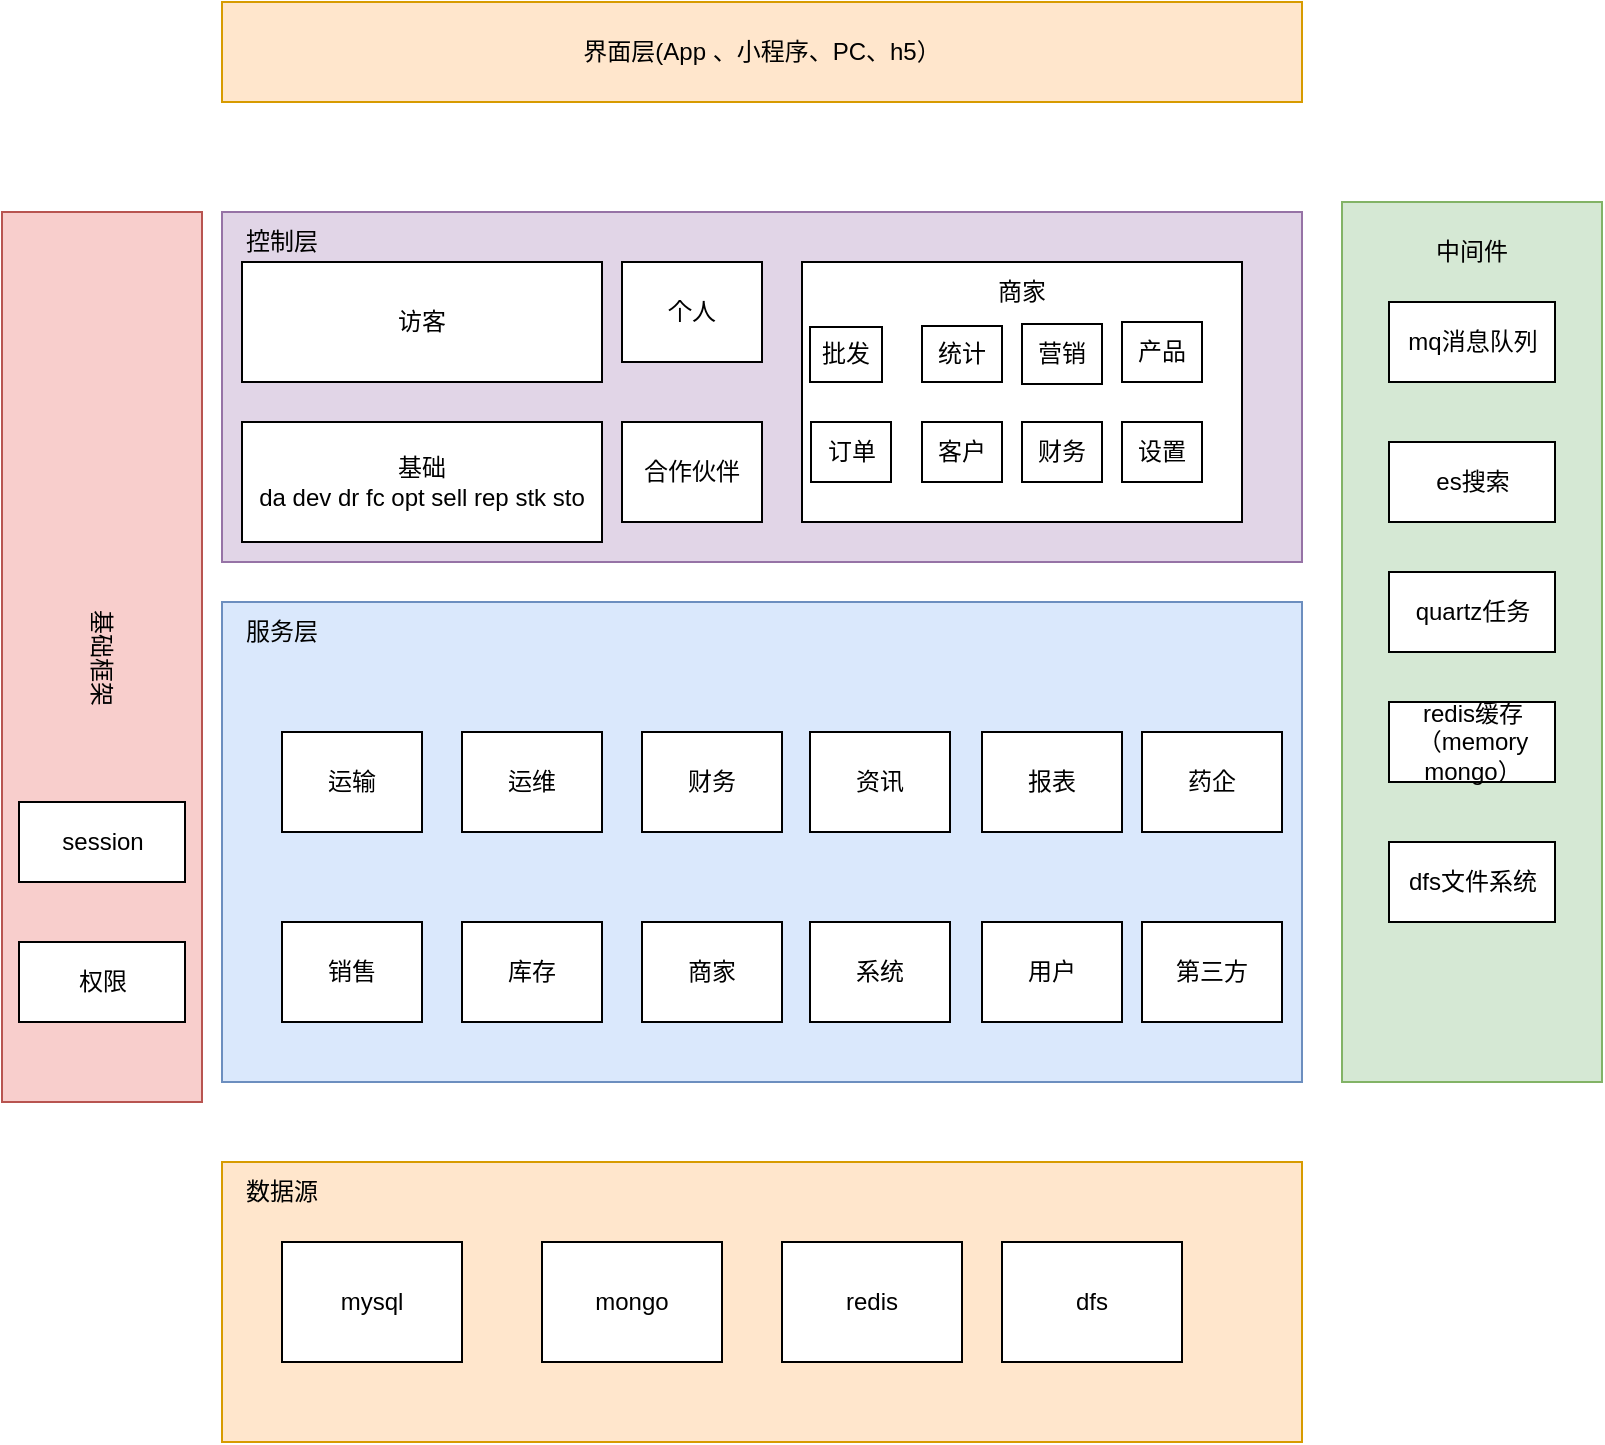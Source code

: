 <mxfile version="21.3.2" type="github">
  <diagram name="第 1 页" id="o9Ei0PC76Jg45LqllU9U">
    <mxGraphModel dx="1044" dy="841" grid="1" gridSize="10" guides="1" tooltips="1" connect="1" arrows="1" fold="1" page="1" pageScale="1" pageWidth="827" pageHeight="1169" math="0" shadow="0">
      <root>
        <mxCell id="0" />
        <mxCell id="1" parent="0" />
        <mxCell id="GNhCBHddAeiy44cL_EDV-12" value="基础框架" style="rounded=0;whiteSpace=wrap;html=1;rotation=90;fillColor=#f8cecc;strokeColor=#b85450;" vertex="1" parent="1">
          <mxGeometry x="-162.5" y="327.5" width="445" height="100" as="geometry" />
        </mxCell>
        <mxCell id="5oRvASKhfjeJxALJtjsc-1" value="界面层(App 、小程序、PC、h5）" style="rounded=0;whiteSpace=wrap;html=1;fillColor=#ffe6cc;strokeColor=#d79b00;" parent="1" vertex="1">
          <mxGeometry x="120" y="50" width="540" height="50" as="geometry" />
        </mxCell>
        <mxCell id="5oRvASKhfjeJxALJtjsc-2" value="" style="rounded=0;whiteSpace=wrap;html=1;fillColor=#d5e8d4;strokeColor=#82b366;" parent="1" vertex="1">
          <mxGeometry x="680" y="150" width="130" height="440" as="geometry" />
        </mxCell>
        <mxCell id="5oRvASKhfjeJxALJtjsc-3" value="中间件" style="text;html=1;strokeColor=none;fillColor=none;align=center;verticalAlign=middle;whiteSpace=wrap;rounded=0;" parent="1" vertex="1">
          <mxGeometry x="715" y="160" width="60" height="30" as="geometry" />
        </mxCell>
        <mxCell id="5oRvASKhfjeJxALJtjsc-4" value="mq消息队列" style="rounded=0;whiteSpace=wrap;html=1;" parent="1" vertex="1">
          <mxGeometry x="703.5" y="200" width="83" height="40" as="geometry" />
        </mxCell>
        <mxCell id="5oRvASKhfjeJxALJtjsc-5" value="es搜索" style="rounded=0;whiteSpace=wrap;html=1;" parent="1" vertex="1">
          <mxGeometry x="703.5" y="270" width="83" height="40" as="geometry" />
        </mxCell>
        <mxCell id="5oRvASKhfjeJxALJtjsc-6" value="quartz任务" style="rounded=0;whiteSpace=wrap;html=1;" parent="1" vertex="1">
          <mxGeometry x="703.5" y="335" width="83" height="40" as="geometry" />
        </mxCell>
        <mxCell id="5oRvASKhfjeJxALJtjsc-7" value="" style="rounded=0;whiteSpace=wrap;html=1;fillColor=#ffe6cc;strokeColor=#d79b00;" parent="1" vertex="1">
          <mxGeometry x="120" y="630" width="540" height="140" as="geometry" />
        </mxCell>
        <mxCell id="5oRvASKhfjeJxALJtjsc-8" value="mysql" style="rounded=0;whiteSpace=wrap;html=1;" parent="1" vertex="1">
          <mxGeometry x="150" y="670" width="90" height="60" as="geometry" />
        </mxCell>
        <mxCell id="5oRvASKhfjeJxALJtjsc-10" value="redis缓存（memory mongo）" style="rounded=0;whiteSpace=wrap;html=1;" parent="1" vertex="1">
          <mxGeometry x="703.5" y="400" width="83" height="40" as="geometry" />
        </mxCell>
        <mxCell id="5oRvASKhfjeJxALJtjsc-11" value="session" style="rounded=0;whiteSpace=wrap;html=1;" parent="1" vertex="1">
          <mxGeometry x="18.5" y="450" width="83" height="40" as="geometry" />
        </mxCell>
        <mxCell id="5oRvASKhfjeJxALJtjsc-12" value="mongo" style="rounded=0;whiteSpace=wrap;html=1;" parent="1" vertex="1">
          <mxGeometry x="280" y="670" width="90" height="60" as="geometry" />
        </mxCell>
        <mxCell id="5oRvASKhfjeJxALJtjsc-13" value="redis" style="rounded=0;whiteSpace=wrap;html=1;" parent="1" vertex="1">
          <mxGeometry x="400" y="670" width="90" height="60" as="geometry" />
        </mxCell>
        <mxCell id="5oRvASKhfjeJxALJtjsc-14" value="dfs文件系统" style="rounded=0;whiteSpace=wrap;html=1;" parent="1" vertex="1">
          <mxGeometry x="703.5" y="470" width="83" height="40" as="geometry" />
        </mxCell>
        <mxCell id="5oRvASKhfjeJxALJtjsc-15" value="数据源" style="text;html=1;strokeColor=none;fillColor=none;align=center;verticalAlign=middle;whiteSpace=wrap;rounded=0;" parent="1" vertex="1">
          <mxGeometry x="120" y="630" width="60" height="30" as="geometry" />
        </mxCell>
        <mxCell id="5oRvASKhfjeJxALJtjsc-16" value="dfs" style="rounded=0;whiteSpace=wrap;html=1;" parent="1" vertex="1">
          <mxGeometry x="510" y="670" width="90" height="60" as="geometry" />
        </mxCell>
        <mxCell id="5oRvASKhfjeJxALJtjsc-17" value="" style="rounded=0;whiteSpace=wrap;html=1;fillColor=#e1d5e7;strokeColor=#9673a6;" parent="1" vertex="1">
          <mxGeometry x="120" y="155" width="540" height="175" as="geometry" />
        </mxCell>
        <mxCell id="5oRvASKhfjeJxALJtjsc-18" value="" style="rounded=0;whiteSpace=wrap;html=1;fillColor=#dae8fc;strokeColor=#6c8ebf;" parent="1" vertex="1">
          <mxGeometry x="120" y="350" width="540" height="240" as="geometry" />
        </mxCell>
        <mxCell id="5oRvASKhfjeJxALJtjsc-19" value="服务层" style="text;html=1;strokeColor=none;fillColor=none;align=center;verticalAlign=middle;whiteSpace=wrap;rounded=0;" parent="1" vertex="1">
          <mxGeometry x="120" y="350" width="60" height="30" as="geometry" />
        </mxCell>
        <mxCell id="5oRvASKhfjeJxALJtjsc-20" value="运输" style="rounded=0;whiteSpace=wrap;html=1;" parent="1" vertex="1">
          <mxGeometry x="150" y="415" width="70" height="50" as="geometry" />
        </mxCell>
        <mxCell id="GNhCBHddAeiy44cL_EDV-1" value="运维" style="rounded=0;whiteSpace=wrap;html=1;" vertex="1" parent="1">
          <mxGeometry x="240" y="415" width="70" height="50" as="geometry" />
        </mxCell>
        <mxCell id="GNhCBHddAeiy44cL_EDV-2" value="财务" style="rounded=0;whiteSpace=wrap;html=1;" vertex="1" parent="1">
          <mxGeometry x="330" y="415" width="70" height="50" as="geometry" />
        </mxCell>
        <mxCell id="GNhCBHddAeiy44cL_EDV-3" value="资讯" style="rounded=0;whiteSpace=wrap;html=1;" vertex="1" parent="1">
          <mxGeometry x="414" y="415" width="70" height="50" as="geometry" />
        </mxCell>
        <mxCell id="GNhCBHddAeiy44cL_EDV-4" value="报表" style="rounded=0;whiteSpace=wrap;html=1;" vertex="1" parent="1">
          <mxGeometry x="500" y="415" width="70" height="50" as="geometry" />
        </mxCell>
        <mxCell id="GNhCBHddAeiy44cL_EDV-5" value="销售" style="rounded=0;whiteSpace=wrap;html=1;" vertex="1" parent="1">
          <mxGeometry x="150" y="510" width="70" height="50" as="geometry" />
        </mxCell>
        <mxCell id="GNhCBHddAeiy44cL_EDV-6" value="库存" style="rounded=0;whiteSpace=wrap;html=1;" vertex="1" parent="1">
          <mxGeometry x="240" y="510" width="70" height="50" as="geometry" />
        </mxCell>
        <mxCell id="GNhCBHddAeiy44cL_EDV-7" value="商家" style="rounded=0;whiteSpace=wrap;html=1;" vertex="1" parent="1">
          <mxGeometry x="330" y="510" width="70" height="50" as="geometry" />
        </mxCell>
        <mxCell id="GNhCBHddAeiy44cL_EDV-8" value="系统" style="rounded=0;whiteSpace=wrap;html=1;" vertex="1" parent="1">
          <mxGeometry x="414" y="510" width="70" height="50" as="geometry" />
        </mxCell>
        <mxCell id="GNhCBHddAeiy44cL_EDV-9" value="用户" style="rounded=0;whiteSpace=wrap;html=1;" vertex="1" parent="1">
          <mxGeometry x="500" y="510" width="70" height="50" as="geometry" />
        </mxCell>
        <mxCell id="GNhCBHddAeiy44cL_EDV-10" value="药企" style="rounded=0;whiteSpace=wrap;html=1;" vertex="1" parent="1">
          <mxGeometry x="580" y="415" width="70" height="50" as="geometry" />
        </mxCell>
        <mxCell id="GNhCBHddAeiy44cL_EDV-11" value="第三方" style="rounded=0;whiteSpace=wrap;html=1;" vertex="1" parent="1">
          <mxGeometry x="580" y="510" width="70" height="50" as="geometry" />
        </mxCell>
        <mxCell id="GNhCBHddAeiy44cL_EDV-14" value="控制层" style="text;html=1;strokeColor=none;fillColor=none;align=center;verticalAlign=middle;whiteSpace=wrap;rounded=0;" vertex="1" parent="1">
          <mxGeometry x="120" y="155" width="60" height="30" as="geometry" />
        </mxCell>
        <mxCell id="GNhCBHddAeiy44cL_EDV-15" value="访客" style="rounded=0;whiteSpace=wrap;html=1;" vertex="1" parent="1">
          <mxGeometry x="130" y="180" width="180" height="60" as="geometry" />
        </mxCell>
        <mxCell id="GNhCBHddAeiy44cL_EDV-16" value="合作伙伴" style="rounded=0;whiteSpace=wrap;html=1;" vertex="1" parent="1">
          <mxGeometry x="320" y="260" width="70" height="50" as="geometry" />
        </mxCell>
        <mxCell id="GNhCBHddAeiy44cL_EDV-17" value="个人" style="rounded=0;whiteSpace=wrap;html=1;" vertex="1" parent="1">
          <mxGeometry x="320" y="180" width="70" height="50" as="geometry" />
        </mxCell>
        <mxCell id="GNhCBHddAeiy44cL_EDV-18" value="" style="rounded=0;whiteSpace=wrap;html=1;" vertex="1" parent="1">
          <mxGeometry x="410" y="180" width="220" height="130" as="geometry" />
        </mxCell>
        <mxCell id="GNhCBHddAeiy44cL_EDV-19" value="批发" style="rounded=0;whiteSpace=wrap;html=1;strokeColor=default;" vertex="1" parent="1">
          <mxGeometry x="414" y="212.5" width="36" height="27.5" as="geometry" />
        </mxCell>
        <mxCell id="GNhCBHddAeiy44cL_EDV-20" value="设置" style="rounded=0;whiteSpace=wrap;html=1;" vertex="1" parent="1">
          <mxGeometry x="570" y="260" width="40" height="30" as="geometry" />
        </mxCell>
        <mxCell id="GNhCBHddAeiy44cL_EDV-22" value="统计" style="rounded=0;whiteSpace=wrap;html=1;" vertex="1" parent="1">
          <mxGeometry x="470" y="212" width="40" height="28" as="geometry" />
        </mxCell>
        <mxCell id="GNhCBHddAeiy44cL_EDV-23" value="营销" style="rounded=0;whiteSpace=wrap;html=1;" vertex="1" parent="1">
          <mxGeometry x="520" y="211" width="40" height="30" as="geometry" />
        </mxCell>
        <mxCell id="GNhCBHddAeiy44cL_EDV-25" value="商家" style="text;html=1;strokeColor=none;fillColor=none;align=center;verticalAlign=middle;whiteSpace=wrap;rounded=0;" vertex="1" parent="1">
          <mxGeometry x="490" y="180" width="60" height="30" as="geometry" />
        </mxCell>
        <mxCell id="GNhCBHddAeiy44cL_EDV-27" value="订单" style="rounded=0;whiteSpace=wrap;html=1;" vertex="1" parent="1">
          <mxGeometry x="414.5" y="260" width="40" height="30" as="geometry" />
        </mxCell>
        <mxCell id="GNhCBHddAeiy44cL_EDV-28" value="客户" style="rounded=0;whiteSpace=wrap;html=1;" vertex="1" parent="1">
          <mxGeometry x="470" y="260" width="40" height="30" as="geometry" />
        </mxCell>
        <mxCell id="GNhCBHddAeiy44cL_EDV-29" value="财务" style="rounded=0;whiteSpace=wrap;html=1;" vertex="1" parent="1">
          <mxGeometry x="520" y="260" width="40" height="30" as="geometry" />
        </mxCell>
        <mxCell id="GNhCBHddAeiy44cL_EDV-30" value="产品" style="rounded=0;whiteSpace=wrap;html=1;" vertex="1" parent="1">
          <mxGeometry x="570" y="210" width="40" height="30" as="geometry" />
        </mxCell>
        <mxCell id="GNhCBHddAeiy44cL_EDV-32" value="基础&lt;br&gt;da dev dr fc opt sell rep stk sto" style="rounded=0;whiteSpace=wrap;html=1;" vertex="1" parent="1">
          <mxGeometry x="130" y="260" width="180" height="60" as="geometry" />
        </mxCell>
        <mxCell id="GNhCBHddAeiy44cL_EDV-35" value="权限" style="rounded=0;whiteSpace=wrap;html=1;" vertex="1" parent="1">
          <mxGeometry x="18.5" y="520" width="83" height="40" as="geometry" />
        </mxCell>
      </root>
    </mxGraphModel>
  </diagram>
</mxfile>
